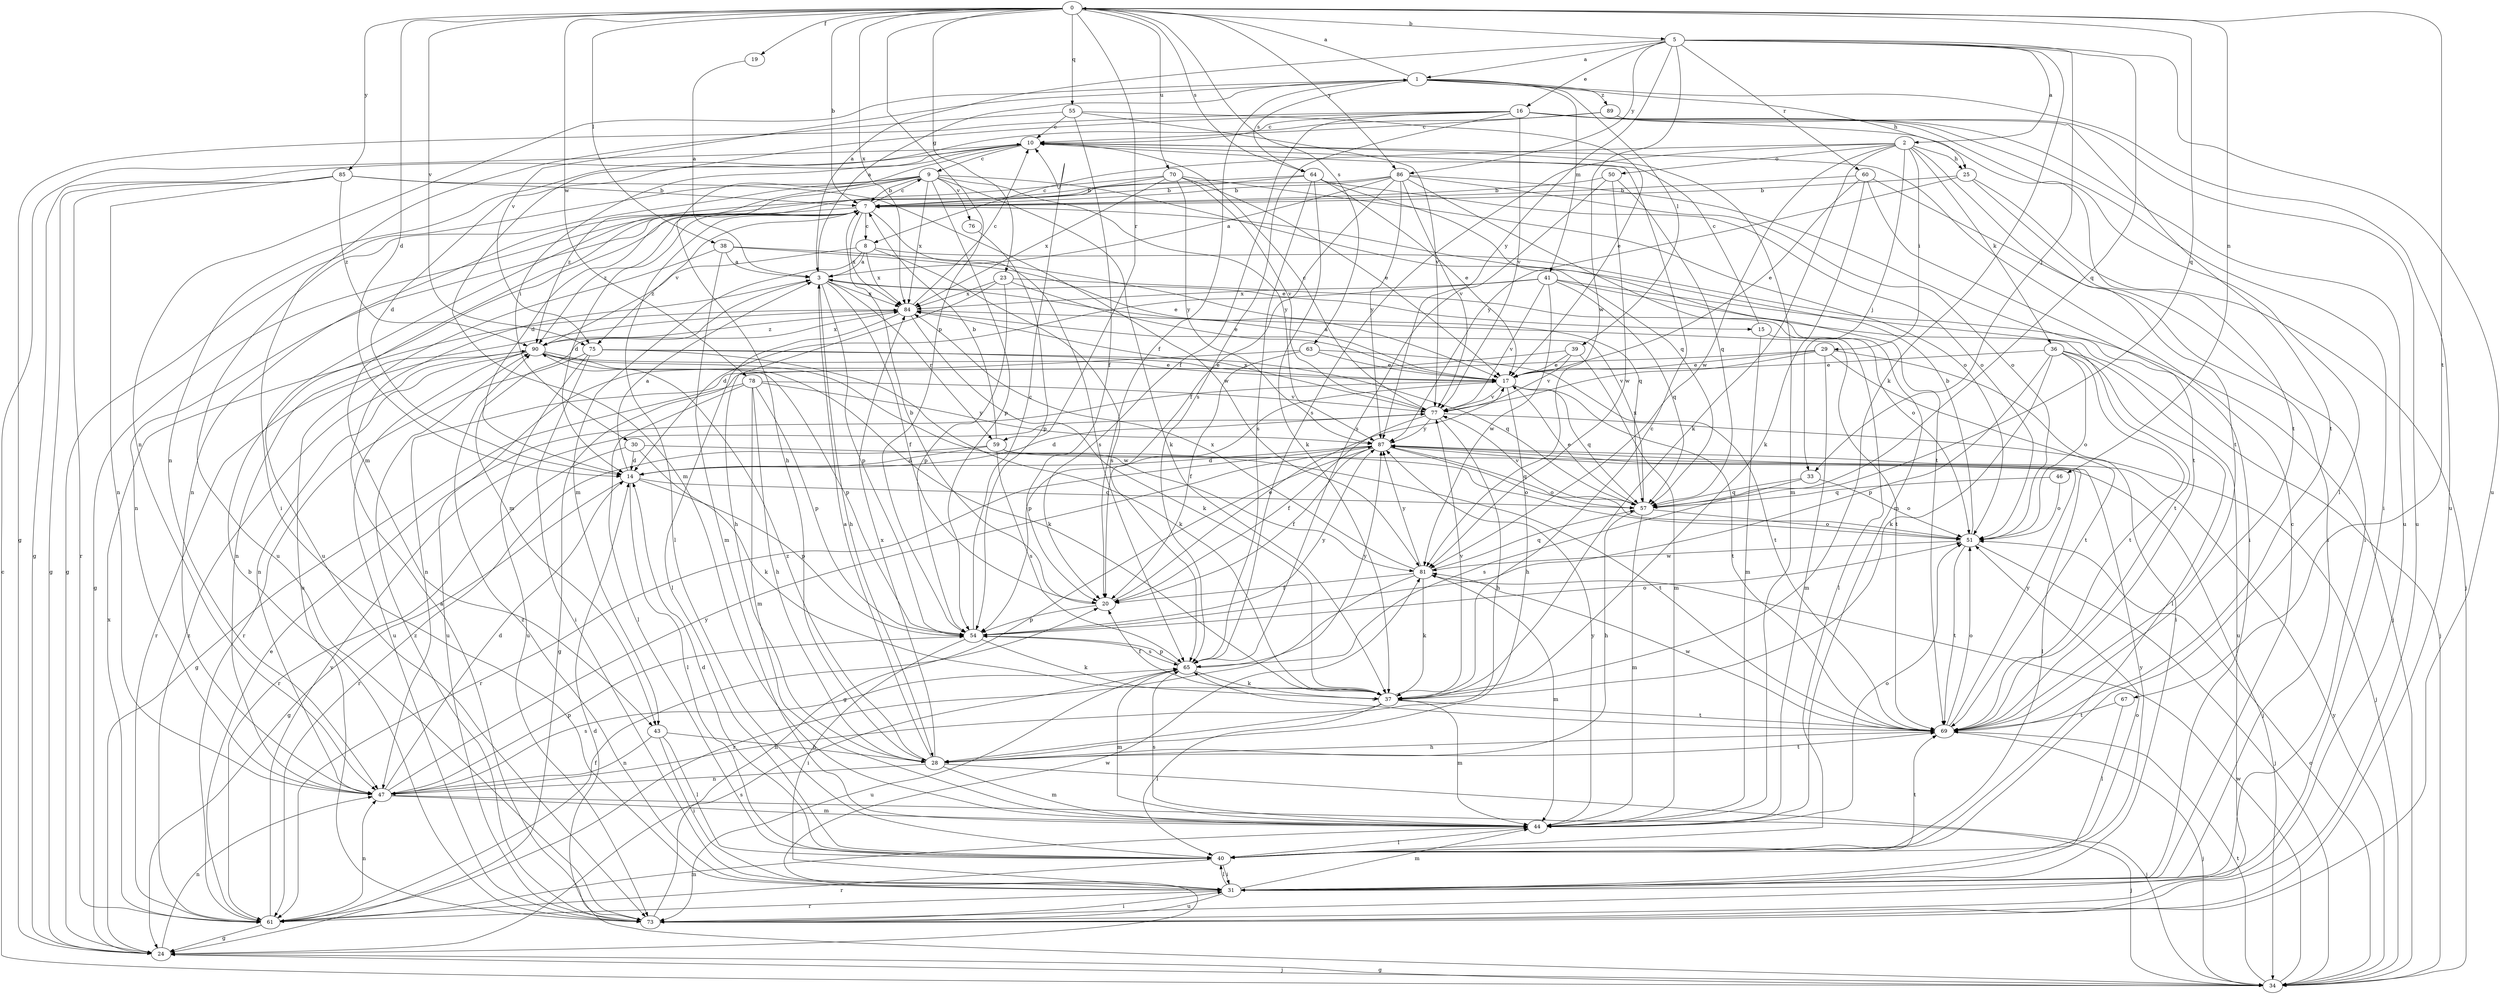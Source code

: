 strict digraph  {
0;
1;
2;
3;
5;
7;
8;
9;
10;
14;
15;
16;
17;
19;
20;
23;
24;
25;
28;
29;
30;
31;
33;
34;
36;
37;
38;
39;
40;
41;
43;
44;
46;
47;
50;
51;
54;
55;
57;
59;
60;
61;
63;
64;
65;
67;
69;
70;
73;
75;
76;
77;
78;
81;
84;
85;
86;
87;
89;
90;
0 -> 5  [label=b];
0 -> 7  [label=b];
0 -> 14  [label=d];
0 -> 19  [label=f];
0 -> 23  [label=g];
0 -> 38  [label=l];
0 -> 46  [label=n];
0 -> 54  [label=p];
0 -> 55  [label=q];
0 -> 57  [label=q];
0 -> 59  [label=r];
0 -> 63  [label=s];
0 -> 64  [label=s];
0 -> 67  [label=t];
0 -> 70  [label=u];
0 -> 75  [label=v];
0 -> 78  [label=w];
0 -> 84  [label=x];
0 -> 85  [label=y];
0 -> 86  [label=y];
1 -> 0  [label=a];
1 -> 20  [label=f];
1 -> 25  [label=h];
1 -> 39  [label=l];
1 -> 41  [label=m];
1 -> 47  [label=n];
1 -> 64  [label=s];
1 -> 73  [label=u];
1 -> 75  [label=v];
1 -> 89  [label=z];
2 -> 8  [label=c];
2 -> 25  [label=h];
2 -> 29  [label=i];
2 -> 33  [label=j];
2 -> 36  [label=k];
2 -> 37  [label=k];
2 -> 50  [label=o];
2 -> 65  [label=s];
2 -> 69  [label=t];
2 -> 81  [label=w];
3 -> 1  [label=a];
3 -> 15  [label=e];
3 -> 20  [label=f];
3 -> 28  [label=h];
3 -> 43  [label=m];
3 -> 54  [label=p];
3 -> 59  [label=r];
3 -> 84  [label=x];
5 -> 1  [label=a];
5 -> 2  [label=a];
5 -> 3  [label=a];
5 -> 16  [label=e];
5 -> 33  [label=j];
5 -> 37  [label=k];
5 -> 57  [label=q];
5 -> 60  [label=r];
5 -> 73  [label=u];
5 -> 81  [label=w];
5 -> 86  [label=y];
5 -> 87  [label=y];
7 -> 8  [label=c];
7 -> 9  [label=c];
7 -> 14  [label=d];
7 -> 24  [label=g];
7 -> 40  [label=l];
7 -> 47  [label=n];
7 -> 65  [label=s];
7 -> 75  [label=v];
7 -> 84  [label=x];
7 -> 90  [label=z];
8 -> 3  [label=a];
8 -> 34  [label=j];
8 -> 43  [label=m];
8 -> 65  [label=s];
8 -> 84  [label=x];
8 -> 90  [label=z];
9 -> 7  [label=b];
9 -> 24  [label=g];
9 -> 37  [label=k];
9 -> 43  [label=m];
9 -> 54  [label=p];
9 -> 57  [label=q];
9 -> 73  [label=u];
9 -> 76  [label=v];
9 -> 84  [label=x];
9 -> 87  [label=y];
9 -> 90  [label=z];
10 -> 9  [label=c];
10 -> 14  [label=d];
10 -> 24  [label=g];
10 -> 28  [label=h];
10 -> 30  [label=i];
10 -> 44  [label=m];
14 -> 3  [label=a];
14 -> 24  [label=g];
14 -> 40  [label=l];
14 -> 54  [label=p];
14 -> 57  [label=q];
15 -> 10  [label=c];
15 -> 40  [label=l];
15 -> 44  [label=m];
16 -> 10  [label=c];
16 -> 20  [label=f];
16 -> 24  [label=g];
16 -> 31  [label=i];
16 -> 40  [label=l];
16 -> 44  [label=m];
16 -> 65  [label=s];
16 -> 69  [label=t];
16 -> 73  [label=u];
16 -> 77  [label=v];
17 -> 3  [label=a];
17 -> 28  [label=h];
17 -> 54  [label=p];
17 -> 57  [label=q];
17 -> 69  [label=t];
17 -> 77  [label=v];
19 -> 3  [label=a];
20 -> 7  [label=b];
20 -> 17  [label=e];
20 -> 54  [label=p];
23 -> 17  [label=e];
23 -> 28  [label=h];
23 -> 51  [label=o];
23 -> 54  [label=p];
23 -> 84  [label=x];
24 -> 34  [label=j];
24 -> 47  [label=n];
24 -> 81  [label=w];
25 -> 7  [label=b];
25 -> 31  [label=i];
25 -> 34  [label=j];
25 -> 87  [label=y];
28 -> 3  [label=a];
28 -> 34  [label=j];
28 -> 44  [label=m];
28 -> 47  [label=n];
28 -> 69  [label=t];
28 -> 84  [label=x];
28 -> 90  [label=z];
29 -> 17  [label=e];
29 -> 24  [label=g];
29 -> 31  [label=i];
29 -> 44  [label=m];
29 -> 69  [label=t];
29 -> 77  [label=v];
30 -> 14  [label=d];
30 -> 37  [label=k];
30 -> 61  [label=r];
30 -> 69  [label=t];
31 -> 10  [label=c];
31 -> 40  [label=l];
31 -> 44  [label=m];
31 -> 51  [label=o];
31 -> 61  [label=r];
31 -> 73  [label=u];
31 -> 87  [label=y];
31 -> 90  [label=z];
33 -> 51  [label=o];
33 -> 57  [label=q];
33 -> 65  [label=s];
34 -> 10  [label=c];
34 -> 14  [label=d];
34 -> 24  [label=g];
34 -> 51  [label=o];
34 -> 69  [label=t];
34 -> 81  [label=w];
34 -> 87  [label=y];
36 -> 17  [label=e];
36 -> 37  [label=k];
36 -> 40  [label=l];
36 -> 51  [label=o];
36 -> 54  [label=p];
36 -> 69  [label=t];
36 -> 73  [label=u];
37 -> 10  [label=c];
37 -> 20  [label=f];
37 -> 40  [label=l];
37 -> 44  [label=m];
37 -> 47  [label=n];
37 -> 69  [label=t];
37 -> 77  [label=v];
38 -> 3  [label=a];
38 -> 17  [label=e];
38 -> 44  [label=m];
38 -> 57  [label=q];
38 -> 73  [label=u];
39 -> 17  [label=e];
39 -> 44  [label=m];
39 -> 47  [label=n];
39 -> 77  [label=v];
40 -> 14  [label=d];
40 -> 31  [label=i];
40 -> 61  [label=r];
40 -> 69  [label=t];
41 -> 14  [label=d];
41 -> 34  [label=j];
41 -> 57  [label=q];
41 -> 69  [label=t];
41 -> 77  [label=v];
41 -> 81  [label=w];
41 -> 84  [label=x];
43 -> 28  [label=h];
43 -> 31  [label=i];
43 -> 40  [label=l];
43 -> 47  [label=n];
44 -> 40  [label=l];
44 -> 51  [label=o];
44 -> 65  [label=s];
44 -> 87  [label=y];
46 -> 51  [label=o];
46 -> 57  [label=q];
47 -> 14  [label=d];
47 -> 34  [label=j];
47 -> 44  [label=m];
47 -> 54  [label=p];
47 -> 65  [label=s];
47 -> 87  [label=y];
50 -> 7  [label=b];
50 -> 57  [label=q];
50 -> 65  [label=s];
50 -> 81  [label=w];
51 -> 7  [label=b];
51 -> 34  [label=j];
51 -> 69  [label=t];
51 -> 81  [label=w];
54 -> 10  [label=c];
54 -> 31  [label=i];
54 -> 37  [label=k];
54 -> 51  [label=o];
54 -> 65  [label=s];
54 -> 87  [label=y];
55 -> 10  [label=c];
55 -> 17  [label=e];
55 -> 20  [label=f];
55 -> 31  [label=i];
55 -> 77  [label=v];
57 -> 17  [label=e];
57 -> 28  [label=h];
57 -> 44  [label=m];
57 -> 51  [label=o];
57 -> 77  [label=v];
57 -> 84  [label=x];
59 -> 7  [label=b];
59 -> 14  [label=d];
59 -> 34  [label=j];
59 -> 51  [label=o];
59 -> 61  [label=r];
59 -> 65  [label=s];
60 -> 7  [label=b];
60 -> 17  [label=e];
60 -> 31  [label=i];
60 -> 37  [label=k];
60 -> 69  [label=t];
61 -> 17  [label=e];
61 -> 20  [label=f];
61 -> 24  [label=g];
61 -> 44  [label=m];
61 -> 47  [label=n];
61 -> 77  [label=v];
61 -> 84  [label=x];
61 -> 90  [label=z];
63 -> 17  [label=e];
63 -> 20  [label=f];
63 -> 69  [label=t];
63 -> 73  [label=u];
64 -> 7  [label=b];
64 -> 17  [label=e];
64 -> 37  [label=k];
64 -> 51  [label=o];
64 -> 65  [label=s];
64 -> 69  [label=t];
64 -> 73  [label=u];
65 -> 37  [label=k];
65 -> 44  [label=m];
65 -> 54  [label=p];
65 -> 73  [label=u];
65 -> 87  [label=y];
67 -> 40  [label=l];
67 -> 69  [label=t];
69 -> 28  [label=h];
69 -> 34  [label=j];
69 -> 51  [label=o];
69 -> 65  [label=s];
69 -> 81  [label=w];
69 -> 87  [label=y];
70 -> 7  [label=b];
70 -> 14  [label=d];
70 -> 17  [label=e];
70 -> 51  [label=o];
70 -> 77  [label=v];
70 -> 84  [label=x];
70 -> 87  [label=y];
73 -> 3  [label=a];
73 -> 7  [label=b];
73 -> 31  [label=i];
73 -> 65  [label=s];
73 -> 90  [label=z];
75 -> 17  [label=e];
75 -> 31  [label=i];
75 -> 37  [label=k];
75 -> 57  [label=q];
75 -> 61  [label=r];
75 -> 73  [label=u];
76 -> 54  [label=p];
77 -> 10  [label=c];
77 -> 14  [label=d];
77 -> 20  [label=f];
77 -> 28  [label=h];
77 -> 34  [label=j];
77 -> 84  [label=x];
77 -> 87  [label=y];
78 -> 24  [label=g];
78 -> 28  [label=h];
78 -> 40  [label=l];
78 -> 44  [label=m];
78 -> 54  [label=p];
78 -> 77  [label=v];
78 -> 87  [label=y];
81 -> 20  [label=f];
81 -> 37  [label=k];
81 -> 44  [label=m];
81 -> 57  [label=q];
81 -> 61  [label=r];
81 -> 84  [label=x];
81 -> 87  [label=y];
84 -> 10  [label=c];
84 -> 37  [label=k];
84 -> 40  [label=l];
84 -> 47  [label=n];
84 -> 69  [label=t];
84 -> 90  [label=z];
85 -> 7  [label=b];
85 -> 24  [label=g];
85 -> 47  [label=n];
85 -> 61  [label=r];
85 -> 81  [label=w];
85 -> 90  [label=z];
86 -> 3  [label=a];
86 -> 7  [label=b];
86 -> 20  [label=f];
86 -> 31  [label=i];
86 -> 44  [label=m];
86 -> 47  [label=n];
86 -> 51  [label=o];
86 -> 77  [label=v];
86 -> 87  [label=y];
87 -> 14  [label=d];
87 -> 20  [label=f];
87 -> 24  [label=g];
87 -> 40  [label=l];
87 -> 51  [label=o];
87 -> 57  [label=q];
87 -> 61  [label=r];
89 -> 10  [label=c];
89 -> 47  [label=n];
89 -> 69  [label=t];
89 -> 73  [label=u];
90 -> 17  [label=e];
90 -> 37  [label=k];
90 -> 47  [label=n];
90 -> 54  [label=p];
90 -> 61  [label=r];
90 -> 73  [label=u];
90 -> 81  [label=w];
90 -> 84  [label=x];
}
